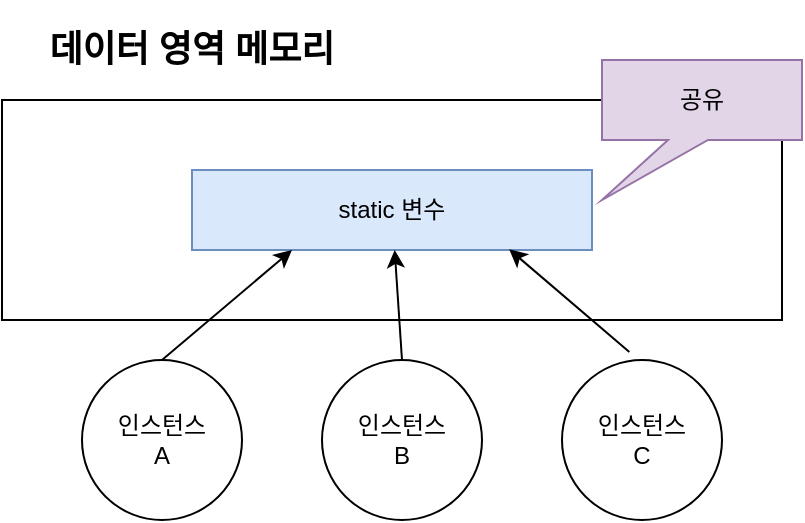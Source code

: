 <mxfile version="22.0.2" type="device">
  <diagram name="페이지-1" id="pQUbMWMwW5j2ZO4WkN-G">
    <mxGraphModel dx="1221" dy="823" grid="1" gridSize="10" guides="1" tooltips="1" connect="1" arrows="1" fold="1" page="1" pageScale="1" pageWidth="827" pageHeight="1169" math="0" shadow="0">
      <root>
        <mxCell id="0" />
        <mxCell id="1" parent="0" />
        <mxCell id="e_ZPCl0OG1XlrLMJQ8XP-1" value="" style="rounded=0;whiteSpace=wrap;html=1;" vertex="1" parent="1">
          <mxGeometry x="200" y="150" width="390" height="110" as="geometry" />
        </mxCell>
        <mxCell id="e_ZPCl0OG1XlrLMJQ8XP-2" value="&lt;font style=&quot;font-size: 18px;&quot;&gt;&lt;b&gt;데이터 영역 메모리&lt;/b&gt;&lt;/font&gt;" style="text;html=1;strokeColor=none;fillColor=none;align=center;verticalAlign=middle;whiteSpace=wrap;rounded=0;" vertex="1" parent="1">
          <mxGeometry x="200" y="100" width="190" height="50" as="geometry" />
        </mxCell>
        <mxCell id="e_ZPCl0OG1XlrLMJQ8XP-3" value="static 변수" style="rounded=0;whiteSpace=wrap;html=1;fillColor=#dae8fc;strokeColor=#6c8ebf;" vertex="1" parent="1">
          <mxGeometry x="295" y="185" width="200" height="40" as="geometry" />
        </mxCell>
        <mxCell id="e_ZPCl0OG1XlrLMJQ8XP-4" value="인스턴스&lt;br&gt;A" style="ellipse;whiteSpace=wrap;html=1;aspect=fixed;" vertex="1" parent="1">
          <mxGeometry x="240" y="280" width="80" height="80" as="geometry" />
        </mxCell>
        <mxCell id="e_ZPCl0OG1XlrLMJQ8XP-5" value="인스턴스&lt;br&gt;B" style="ellipse;whiteSpace=wrap;html=1;aspect=fixed;" vertex="1" parent="1">
          <mxGeometry x="360" y="280" width="80" height="80" as="geometry" />
        </mxCell>
        <mxCell id="e_ZPCl0OG1XlrLMJQ8XP-6" value="인스턴스&lt;br&gt;C" style="ellipse;whiteSpace=wrap;html=1;aspect=fixed;" vertex="1" parent="1">
          <mxGeometry x="480" y="280" width="80" height="80" as="geometry" />
        </mxCell>
        <mxCell id="e_ZPCl0OG1XlrLMJQ8XP-7" value="" style="endArrow=classic;html=1;rounded=0;entryX=0.25;entryY=1;entryDx=0;entryDy=0;" edge="1" parent="1" target="e_ZPCl0OG1XlrLMJQ8XP-3">
          <mxGeometry width="50" height="50" relative="1" as="geometry">
            <mxPoint x="280" y="280" as="sourcePoint" />
            <mxPoint x="330" y="230" as="targetPoint" />
          </mxGeometry>
        </mxCell>
        <mxCell id="e_ZPCl0OG1XlrLMJQ8XP-8" value="" style="endArrow=classic;html=1;rounded=0;" edge="1" parent="1" target="e_ZPCl0OG1XlrLMJQ8XP-3">
          <mxGeometry width="50" height="50" relative="1" as="geometry">
            <mxPoint x="400" y="280" as="sourcePoint" />
            <mxPoint x="420" y="270" as="targetPoint" />
          </mxGeometry>
        </mxCell>
        <mxCell id="e_ZPCl0OG1XlrLMJQ8XP-9" value="" style="endArrow=classic;html=1;rounded=0;exitX=0.421;exitY=-0.05;exitDx=0;exitDy=0;exitPerimeter=0;entryX=0.793;entryY=0.992;entryDx=0;entryDy=0;entryPerimeter=0;" edge="1" parent="1" source="e_ZPCl0OG1XlrLMJQ8XP-6" target="e_ZPCl0OG1XlrLMJQ8XP-3">
          <mxGeometry width="50" height="50" relative="1" as="geometry">
            <mxPoint x="495" y="280" as="sourcePoint" />
            <mxPoint x="491" y="225" as="targetPoint" />
          </mxGeometry>
        </mxCell>
        <mxCell id="e_ZPCl0OG1XlrLMJQ8XP-10" value="공유" style="shape=callout;whiteSpace=wrap;html=1;perimeter=calloutPerimeter;base=20;size=30;position=0.33;position2=0;fillColor=#e1d5e7;strokeColor=#9673a6;" vertex="1" parent="1">
          <mxGeometry x="500" y="130" width="100" height="70" as="geometry" />
        </mxCell>
      </root>
    </mxGraphModel>
  </diagram>
</mxfile>
